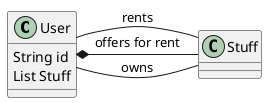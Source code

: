 @startuml
class User {
  String id
  List Stuff 
}

User - Stuff : owns
User *- Stuff : offers for rent
User -- Stuff : rents

@enduml
